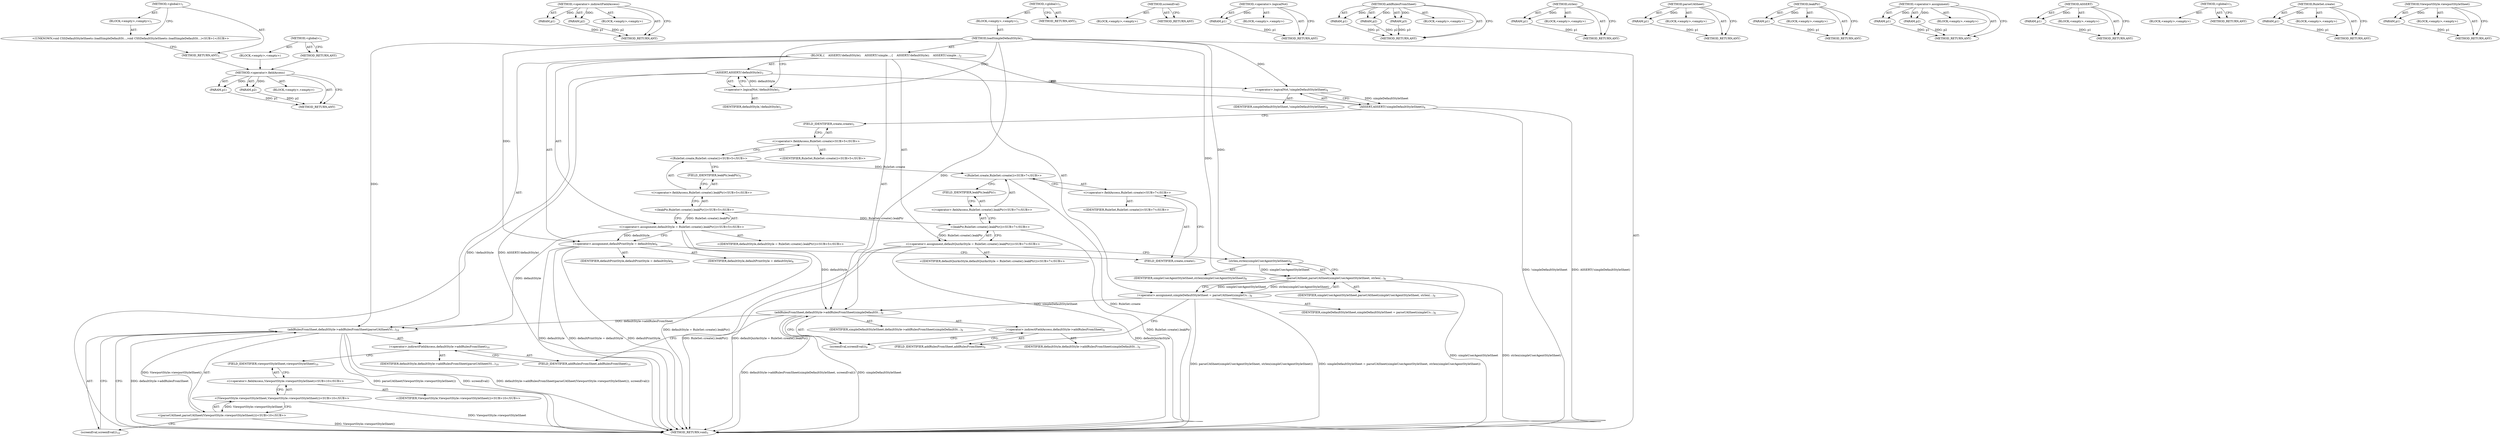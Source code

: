 digraph "&lt;global&gt;" {
vulnerable_93 [label=<(METHOD,&lt;operator&gt;.fieldAccess)>];
vulnerable_94 [label=<(PARAM,p1)>];
vulnerable_95 [label=<(PARAM,p2)>];
vulnerable_96 [label=<(BLOCK,&lt;empty&gt;,&lt;empty&gt;)>];
vulnerable_97 [label=<(METHOD_RETURN,ANY)>];
vulnerable_116 [label=<(METHOD,&lt;operator&gt;.indirectFieldAccess)>];
vulnerable_117 [label=<(PARAM,p1)>];
vulnerable_118 [label=<(PARAM,p2)>];
vulnerable_119 [label=<(BLOCK,&lt;empty&gt;,&lt;empty&gt;)>];
vulnerable_120 [label=<(METHOD_RETURN,ANY)>];
vulnerable_6 [label=<(METHOD,&lt;global&gt;)<SUB>1</SUB>>];
vulnerable_7 [label=<(BLOCK,&lt;empty&gt;,&lt;empty&gt;)<SUB>1</SUB>>];
vulnerable_8 [label=<(METHOD,loadSimpleDefaultStyle)<SUB>1</SUB>>];
vulnerable_9 [label=<(BLOCK,{
    ASSERT(!defaultStyle);
    ASSERT(!simple...,{
    ASSERT(!defaultStyle);
    ASSERT(!simple...)<SUB>2</SUB>>];
vulnerable_10 [label=<(ASSERT,ASSERT(!defaultStyle))<SUB>3</SUB>>];
vulnerable_11 [label=<(&lt;operator&gt;.logicalNot,!defaultStyle)<SUB>3</SUB>>];
vulnerable_12 [label=<(IDENTIFIER,defaultStyle,!defaultStyle)<SUB>3</SUB>>];
vulnerable_13 [label=<(ASSERT,ASSERT(!simpleDefaultStyleSheet))<SUB>4</SUB>>];
vulnerable_14 [label=<(&lt;operator&gt;.logicalNot,!simpleDefaultStyleSheet)<SUB>4</SUB>>];
vulnerable_15 [label=<(IDENTIFIER,simpleDefaultStyleSheet,!simpleDefaultStyleSheet)<SUB>4</SUB>>];
vulnerable_16 [label="<(&lt;operator&gt;.assignment,defaultStyle = RuleSet::create().leakPtr())<SUB>5</SUB>>"];
vulnerable_17 [label="<(IDENTIFIER,defaultStyle,defaultStyle = RuleSet::create().leakPtr())<SUB>5</SUB>>"];
vulnerable_18 [label="<(leakPtr,RuleSet::create().leakPtr())<SUB>5</SUB>>"];
vulnerable_19 [label="<(&lt;operator&gt;.fieldAccess,RuleSet::create().leakPtr)<SUB>5</SUB>>"];
vulnerable_20 [label="<(RuleSet.create,RuleSet::create())<SUB>5</SUB>>"];
vulnerable_21 [label="<(&lt;operator&gt;.fieldAccess,RuleSet::create)<SUB>5</SUB>>"];
vulnerable_22 [label="<(IDENTIFIER,RuleSet,RuleSet::create())<SUB>5</SUB>>"];
vulnerable_23 [label=<(FIELD_IDENTIFIER,create,create)<SUB>5</SUB>>];
vulnerable_24 [label=<(FIELD_IDENTIFIER,leakPtr,leakPtr)<SUB>5</SUB>>];
vulnerable_25 [label=<(&lt;operator&gt;.assignment,defaultPrintStyle = defaultStyle)<SUB>6</SUB>>];
vulnerable_26 [label=<(IDENTIFIER,defaultPrintStyle,defaultPrintStyle = defaultStyle)<SUB>6</SUB>>];
vulnerable_27 [label=<(IDENTIFIER,defaultStyle,defaultPrintStyle = defaultStyle)<SUB>6</SUB>>];
vulnerable_28 [label="<(&lt;operator&gt;.assignment,defaultQuirksStyle = RuleSet::create().leakPtr())<SUB>7</SUB>>"];
vulnerable_29 [label="<(IDENTIFIER,defaultQuirksStyle,defaultQuirksStyle = RuleSet::create().leakPtr())<SUB>7</SUB>>"];
vulnerable_30 [label="<(leakPtr,RuleSet::create().leakPtr())<SUB>7</SUB>>"];
vulnerable_31 [label="<(&lt;operator&gt;.fieldAccess,RuleSet::create().leakPtr)<SUB>7</SUB>>"];
vulnerable_32 [label="<(RuleSet.create,RuleSet::create())<SUB>7</SUB>>"];
vulnerable_33 [label="<(&lt;operator&gt;.fieldAccess,RuleSet::create)<SUB>7</SUB>>"];
vulnerable_34 [label="<(IDENTIFIER,RuleSet,RuleSet::create())<SUB>7</SUB>>"];
vulnerable_35 [label=<(FIELD_IDENTIFIER,create,create)<SUB>7</SUB>>];
vulnerable_36 [label=<(FIELD_IDENTIFIER,leakPtr,leakPtr)<SUB>7</SUB>>];
vulnerable_37 [label=<(&lt;operator&gt;.assignment,simpleDefaultStyleSheet = parseUASheet(simpleUs...)<SUB>8</SUB>>];
vulnerable_38 [label=<(IDENTIFIER,simpleDefaultStyleSheet,simpleDefaultStyleSheet = parseUASheet(simpleUs...)<SUB>8</SUB>>];
vulnerable_39 [label=<(parseUASheet,parseUASheet(simpleUserAgentStyleSheet, strlen(...)<SUB>8</SUB>>];
vulnerable_40 [label=<(IDENTIFIER,simpleUserAgentStyleSheet,parseUASheet(simpleUserAgentStyleSheet, strlen(...)<SUB>8</SUB>>];
vulnerable_41 [label=<(strlen,strlen(simpleUserAgentStyleSheet))<SUB>8</SUB>>];
vulnerable_42 [label=<(IDENTIFIER,simpleUserAgentStyleSheet,strlen(simpleUserAgentStyleSheet))<SUB>8</SUB>>];
vulnerable_43 [label=<(addRulesFromSheet,defaultStyle-&gt;addRulesFromSheet(simpleDefaultSt...)<SUB>9</SUB>>];
vulnerable_44 [label=<(&lt;operator&gt;.indirectFieldAccess,defaultStyle-&gt;addRulesFromSheet)<SUB>9</SUB>>];
vulnerable_45 [label=<(IDENTIFIER,defaultStyle,defaultStyle-&gt;addRulesFromSheet(simpleDefaultSt...)<SUB>9</SUB>>];
vulnerable_46 [label=<(FIELD_IDENTIFIER,addRulesFromSheet,addRulesFromSheet)<SUB>9</SUB>>];
vulnerable_47 [label=<(IDENTIFIER,simpleDefaultStyleSheet,defaultStyle-&gt;addRulesFromSheet(simpleDefaultSt...)<SUB>9</SUB>>];
vulnerable_48 [label=<(screenEval,screenEval())<SUB>9</SUB>>];
vulnerable_49 [label=<(addRulesFromSheet,defaultStyle-&gt;addRulesFromSheet(parseUASheet(Vi...)<SUB>10</SUB>>];
vulnerable_50 [label=<(&lt;operator&gt;.indirectFieldAccess,defaultStyle-&gt;addRulesFromSheet)<SUB>10</SUB>>];
vulnerable_51 [label=<(IDENTIFIER,defaultStyle,defaultStyle-&gt;addRulesFromSheet(parseUASheet(Vi...)<SUB>10</SUB>>];
vulnerable_52 [label=<(FIELD_IDENTIFIER,addRulesFromSheet,addRulesFromSheet)<SUB>10</SUB>>];
vulnerable_53 [label="<(parseUASheet,parseUASheet(ViewportStyle::viewportStyleSheet()))<SUB>10</SUB>>"];
vulnerable_54 [label="<(ViewportStyle.viewportStyleSheet,ViewportStyle::viewportStyleSheet())<SUB>10</SUB>>"];
vulnerable_55 [label="<(&lt;operator&gt;.fieldAccess,ViewportStyle::viewportStyleSheet)<SUB>10</SUB>>"];
vulnerable_56 [label="<(IDENTIFIER,ViewportStyle,ViewportStyle::viewportStyleSheet())<SUB>10</SUB>>"];
vulnerable_57 [label=<(FIELD_IDENTIFIER,viewportStyleSheet,viewportStyleSheet)<SUB>10</SUB>>];
vulnerable_58 [label=<(screenEval,screenEval())<SUB>10</SUB>>];
vulnerable_59 [label=<(METHOD_RETURN,void)<SUB>1</SUB>>];
vulnerable_61 [label=<(METHOD_RETURN,ANY)<SUB>1</SUB>>];
vulnerable_121 [label=<(METHOD,screenEval)>];
vulnerable_122 [label=<(BLOCK,&lt;empty&gt;,&lt;empty&gt;)>];
vulnerable_123 [label=<(METHOD_RETURN,ANY)>];
vulnerable_80 [label=<(METHOD,&lt;operator&gt;.logicalNot)>];
vulnerable_81 [label=<(PARAM,p1)>];
vulnerable_82 [label=<(BLOCK,&lt;empty&gt;,&lt;empty&gt;)>];
vulnerable_83 [label=<(METHOD_RETURN,ANY)>];
vulnerable_110 [label=<(METHOD,addRulesFromSheet)>];
vulnerable_111 [label=<(PARAM,p1)>];
vulnerable_112 [label=<(PARAM,p2)>];
vulnerable_113 [label=<(PARAM,p3)>];
vulnerable_114 [label=<(BLOCK,&lt;empty&gt;,&lt;empty&gt;)>];
vulnerable_115 [label=<(METHOD_RETURN,ANY)>];
vulnerable_106 [label=<(METHOD,strlen)>];
vulnerable_107 [label=<(PARAM,p1)>];
vulnerable_108 [label=<(BLOCK,&lt;empty&gt;,&lt;empty&gt;)>];
vulnerable_109 [label=<(METHOD_RETURN,ANY)>];
vulnerable_102 [label=<(METHOD,parseUASheet)>];
vulnerable_103 [label=<(PARAM,p1)>];
vulnerable_104 [label=<(BLOCK,&lt;empty&gt;,&lt;empty&gt;)>];
vulnerable_105 [label=<(METHOD_RETURN,ANY)>];
vulnerable_89 [label=<(METHOD,leakPtr)>];
vulnerable_90 [label=<(PARAM,p1)>];
vulnerable_91 [label=<(BLOCK,&lt;empty&gt;,&lt;empty&gt;)>];
vulnerable_92 [label=<(METHOD_RETURN,ANY)>];
vulnerable_84 [label=<(METHOD,&lt;operator&gt;.assignment)>];
vulnerable_85 [label=<(PARAM,p1)>];
vulnerable_86 [label=<(PARAM,p2)>];
vulnerable_87 [label=<(BLOCK,&lt;empty&gt;,&lt;empty&gt;)>];
vulnerable_88 [label=<(METHOD_RETURN,ANY)>];
vulnerable_76 [label=<(METHOD,ASSERT)>];
vulnerable_77 [label=<(PARAM,p1)>];
vulnerable_78 [label=<(BLOCK,&lt;empty&gt;,&lt;empty&gt;)>];
vulnerable_79 [label=<(METHOD_RETURN,ANY)>];
vulnerable_70 [label=<(METHOD,&lt;global&gt;)<SUB>1</SUB>>];
vulnerable_71 [label=<(BLOCK,&lt;empty&gt;,&lt;empty&gt;)>];
vulnerable_72 [label=<(METHOD_RETURN,ANY)>];
vulnerable_98 [label=<(METHOD,RuleSet.create)>];
vulnerable_99 [label=<(PARAM,p1)>];
vulnerable_100 [label=<(BLOCK,&lt;empty&gt;,&lt;empty&gt;)>];
vulnerable_101 [label=<(METHOD_RETURN,ANY)>];
vulnerable_124 [label=<(METHOD,ViewportStyle.viewportStyleSheet)>];
vulnerable_125 [label=<(PARAM,p1)>];
vulnerable_126 [label=<(BLOCK,&lt;empty&gt;,&lt;empty&gt;)>];
vulnerable_127 [label=<(METHOD_RETURN,ANY)>];
fixed_6 [label=<(METHOD,&lt;global&gt;)<SUB>1</SUB>>];
fixed_7 [label=<(BLOCK,&lt;empty&gt;,&lt;empty&gt;)<SUB>1</SUB>>];
fixed_8 [label="<(UNKNOWN,void CSSDefaultStyleSheets::loadSimpleDefaultSt...,void CSSDefaultStyleSheets::loadSimpleDefaultSt...)<SUB>1</SUB>>"];
fixed_9 [label=<(METHOD_RETURN,ANY)<SUB>1</SUB>>];
fixed_14 [label=<(METHOD,&lt;global&gt;)<SUB>1</SUB>>];
fixed_15 [label=<(BLOCK,&lt;empty&gt;,&lt;empty&gt;)>];
fixed_16 [label=<(METHOD_RETURN,ANY)>];
vulnerable_93 -> vulnerable_94  [key=0, label="AST: "];
vulnerable_93 -> vulnerable_94  [key=1, label="DDG: "];
vulnerable_93 -> vulnerable_96  [key=0, label="AST: "];
vulnerable_93 -> vulnerable_95  [key=0, label="AST: "];
vulnerable_93 -> vulnerable_95  [key=1, label="DDG: "];
vulnerable_93 -> vulnerable_97  [key=0, label="AST: "];
vulnerable_93 -> vulnerable_97  [key=1, label="CFG: "];
vulnerable_94 -> vulnerable_97  [key=0, label="DDG: p1"];
vulnerable_95 -> vulnerable_97  [key=0, label="DDG: p2"];
vulnerable_116 -> vulnerable_117  [key=0, label="AST: "];
vulnerable_116 -> vulnerable_117  [key=1, label="DDG: "];
vulnerable_116 -> vulnerable_119  [key=0, label="AST: "];
vulnerable_116 -> vulnerable_118  [key=0, label="AST: "];
vulnerable_116 -> vulnerable_118  [key=1, label="DDG: "];
vulnerable_116 -> vulnerable_120  [key=0, label="AST: "];
vulnerable_116 -> vulnerable_120  [key=1, label="CFG: "];
vulnerable_117 -> vulnerable_120  [key=0, label="DDG: p1"];
vulnerable_118 -> vulnerable_120  [key=0, label="DDG: p2"];
vulnerable_6 -> vulnerable_7  [key=0, label="AST: "];
vulnerable_6 -> vulnerable_61  [key=0, label="AST: "];
vulnerable_6 -> vulnerable_61  [key=1, label="CFG: "];
vulnerable_7 -> vulnerable_8  [key=0, label="AST: "];
vulnerable_8 -> vulnerable_9  [key=0, label="AST: "];
vulnerable_8 -> vulnerable_59  [key=0, label="AST: "];
vulnerable_8 -> vulnerable_11  [key=0, label="CFG: "];
vulnerable_8 -> vulnerable_11  [key=1, label="DDG: "];
vulnerable_8 -> vulnerable_25  [key=0, label="DDG: "];
vulnerable_8 -> vulnerable_43  [key=0, label="DDG: "];
vulnerable_8 -> vulnerable_49  [key=0, label="DDG: "];
vulnerable_8 -> vulnerable_14  [key=0, label="DDG: "];
vulnerable_8 -> vulnerable_39  [key=0, label="DDG: "];
vulnerable_8 -> vulnerable_41  [key=0, label="DDG: "];
vulnerable_9 -> vulnerable_10  [key=0, label="AST: "];
vulnerable_9 -> vulnerable_13  [key=0, label="AST: "];
vulnerable_9 -> vulnerable_16  [key=0, label="AST: "];
vulnerable_9 -> vulnerable_25  [key=0, label="AST: "];
vulnerable_9 -> vulnerable_28  [key=0, label="AST: "];
vulnerable_9 -> vulnerable_37  [key=0, label="AST: "];
vulnerable_9 -> vulnerable_43  [key=0, label="AST: "];
vulnerable_9 -> vulnerable_49  [key=0, label="AST: "];
vulnerable_10 -> vulnerable_11  [key=0, label="AST: "];
vulnerable_10 -> vulnerable_14  [key=0, label="CFG: "];
vulnerable_10 -> vulnerable_59  [key=0, label="DDG: !defaultStyle"];
vulnerable_10 -> vulnerable_59  [key=1, label="DDG: ASSERT(!defaultStyle)"];
vulnerable_11 -> vulnerable_12  [key=0, label="AST: "];
vulnerable_11 -> vulnerable_10  [key=0, label="CFG: "];
vulnerable_11 -> vulnerable_10  [key=1, label="DDG: defaultStyle"];
vulnerable_13 -> vulnerable_14  [key=0, label="AST: "];
vulnerable_13 -> vulnerable_23  [key=0, label="CFG: "];
vulnerable_13 -> vulnerable_59  [key=0, label="DDG: !simpleDefaultStyleSheet"];
vulnerable_13 -> vulnerable_59  [key=1, label="DDG: ASSERT(!simpleDefaultStyleSheet)"];
vulnerable_14 -> vulnerable_15  [key=0, label="AST: "];
vulnerable_14 -> vulnerable_13  [key=0, label="CFG: "];
vulnerable_14 -> vulnerable_13  [key=1, label="DDG: simpleDefaultStyleSheet"];
vulnerable_16 -> vulnerable_17  [key=0, label="AST: "];
vulnerable_16 -> vulnerable_18  [key=0, label="AST: "];
vulnerable_16 -> vulnerable_25  [key=0, label="CFG: "];
vulnerable_16 -> vulnerable_25  [key=1, label="DDG: defaultStyle"];
vulnerable_16 -> vulnerable_59  [key=0, label="DDG: defaultStyle = RuleSet::create().leakPtr()"];
vulnerable_16 -> vulnerable_43  [key=0, label="DDG: defaultStyle"];
vulnerable_16 -> vulnerable_49  [key=0, label="DDG: defaultStyle"];
vulnerable_18 -> vulnerable_19  [key=0, label="AST: "];
vulnerable_18 -> vulnerable_16  [key=0, label="CFG: "];
vulnerable_18 -> vulnerable_16  [key=1, label="DDG: RuleSet::create().leakPtr"];
vulnerable_18 -> vulnerable_30  [key=0, label="DDG: RuleSet::create().leakPtr"];
vulnerable_19 -> vulnerable_20  [key=0, label="AST: "];
vulnerable_19 -> vulnerable_24  [key=0, label="AST: "];
vulnerable_19 -> vulnerable_18  [key=0, label="CFG: "];
vulnerable_20 -> vulnerable_21  [key=0, label="AST: "];
vulnerable_20 -> vulnerable_24  [key=0, label="CFG: "];
vulnerable_20 -> vulnerable_32  [key=0, label="DDG: RuleSet::create"];
vulnerable_21 -> vulnerable_22  [key=0, label="AST: "];
vulnerable_21 -> vulnerable_23  [key=0, label="AST: "];
vulnerable_21 -> vulnerable_20  [key=0, label="CFG: "];
vulnerable_23 -> vulnerable_21  [key=0, label="CFG: "];
vulnerable_24 -> vulnerable_19  [key=0, label="CFG: "];
vulnerable_25 -> vulnerable_26  [key=0, label="AST: "];
vulnerable_25 -> vulnerable_27  [key=0, label="AST: "];
vulnerable_25 -> vulnerable_35  [key=0, label="CFG: "];
vulnerable_25 -> vulnerable_59  [key=0, label="DDG: defaultStyle"];
vulnerable_25 -> vulnerable_59  [key=1, label="DDG: defaultPrintStyle = defaultStyle"];
vulnerable_25 -> vulnerable_59  [key=2, label="DDG: defaultPrintStyle"];
vulnerable_28 -> vulnerable_29  [key=0, label="AST: "];
vulnerable_28 -> vulnerable_30  [key=0, label="AST: "];
vulnerable_28 -> vulnerable_41  [key=0, label="CFG: "];
vulnerable_28 -> vulnerable_59  [key=0, label="DDG: RuleSet::create().leakPtr()"];
vulnerable_28 -> vulnerable_59  [key=1, label="DDG: defaultQuirksStyle = RuleSet::create().leakPtr()"];
vulnerable_28 -> vulnerable_59  [key=2, label="DDG: defaultQuirksStyle"];
vulnerable_30 -> vulnerable_31  [key=0, label="AST: "];
vulnerable_30 -> vulnerable_28  [key=0, label="CFG: "];
vulnerable_30 -> vulnerable_28  [key=1, label="DDG: RuleSet::create().leakPtr"];
vulnerable_30 -> vulnerable_59  [key=0, label="DDG: RuleSet::create().leakPtr"];
vulnerable_31 -> vulnerable_32  [key=0, label="AST: "];
vulnerable_31 -> vulnerable_36  [key=0, label="AST: "];
vulnerable_31 -> vulnerable_30  [key=0, label="CFG: "];
vulnerable_32 -> vulnerable_33  [key=0, label="AST: "];
vulnerable_32 -> vulnerable_36  [key=0, label="CFG: "];
vulnerable_32 -> vulnerable_59  [key=0, label="DDG: RuleSet::create"];
vulnerable_33 -> vulnerable_34  [key=0, label="AST: "];
vulnerable_33 -> vulnerable_35  [key=0, label="AST: "];
vulnerable_33 -> vulnerable_32  [key=0, label="CFG: "];
vulnerable_35 -> vulnerable_33  [key=0, label="CFG: "];
vulnerable_36 -> vulnerable_31  [key=0, label="CFG: "];
vulnerable_37 -> vulnerable_38  [key=0, label="AST: "];
vulnerable_37 -> vulnerable_39  [key=0, label="AST: "];
vulnerable_37 -> vulnerable_46  [key=0, label="CFG: "];
vulnerable_37 -> vulnerable_59  [key=0, label="DDG: parseUASheet(simpleUserAgentStyleSheet, strlen(simpleUserAgentStyleSheet))"];
vulnerable_37 -> vulnerable_59  [key=1, label="DDG: simpleDefaultStyleSheet = parseUASheet(simpleUserAgentStyleSheet, strlen(simpleUserAgentStyleSheet))"];
vulnerable_37 -> vulnerable_43  [key=0, label="DDG: simpleDefaultStyleSheet"];
vulnerable_39 -> vulnerable_40  [key=0, label="AST: "];
vulnerable_39 -> vulnerable_41  [key=0, label="AST: "];
vulnerable_39 -> vulnerable_37  [key=0, label="CFG: "];
vulnerable_39 -> vulnerable_37  [key=1, label="DDG: simpleUserAgentStyleSheet"];
vulnerable_39 -> vulnerable_37  [key=2, label="DDG: strlen(simpleUserAgentStyleSheet)"];
vulnerable_39 -> vulnerable_59  [key=0, label="DDG: simpleUserAgentStyleSheet"];
vulnerable_39 -> vulnerable_59  [key=1, label="DDG: strlen(simpleUserAgentStyleSheet)"];
vulnerable_41 -> vulnerable_42  [key=0, label="AST: "];
vulnerable_41 -> vulnerable_39  [key=0, label="CFG: "];
vulnerable_41 -> vulnerable_39  [key=1, label="DDG: simpleUserAgentStyleSheet"];
vulnerable_43 -> vulnerable_44  [key=0, label="AST: "];
vulnerable_43 -> vulnerable_47  [key=0, label="AST: "];
vulnerable_43 -> vulnerable_48  [key=0, label="AST: "];
vulnerable_43 -> vulnerable_52  [key=0, label="CFG: "];
vulnerable_43 -> vulnerable_59  [key=0, label="DDG: simpleDefaultStyleSheet"];
vulnerable_43 -> vulnerable_59  [key=1, label="DDG: defaultStyle-&gt;addRulesFromSheet(simpleDefaultStyleSheet, screenEval())"];
vulnerable_43 -> vulnerable_49  [key=0, label="DDG: defaultStyle-&gt;addRulesFromSheet"];
vulnerable_44 -> vulnerable_45  [key=0, label="AST: "];
vulnerable_44 -> vulnerable_46  [key=0, label="AST: "];
vulnerable_44 -> vulnerable_48  [key=0, label="CFG: "];
vulnerable_46 -> vulnerable_44  [key=0, label="CFG: "];
vulnerable_48 -> vulnerable_43  [key=0, label="CFG: "];
vulnerable_49 -> vulnerable_50  [key=0, label="AST: "];
vulnerable_49 -> vulnerable_53  [key=0, label="AST: "];
vulnerable_49 -> vulnerable_58  [key=0, label="AST: "];
vulnerable_49 -> vulnerable_59  [key=0, label="CFG: "];
vulnerable_49 -> vulnerable_59  [key=1, label="DDG: defaultStyle-&gt;addRulesFromSheet"];
vulnerable_49 -> vulnerable_59  [key=2, label="DDG: parseUASheet(ViewportStyle::viewportStyleSheet())"];
vulnerable_49 -> vulnerable_59  [key=3, label="DDG: screenEval()"];
vulnerable_49 -> vulnerable_59  [key=4, label="DDG: defaultStyle-&gt;addRulesFromSheet(parseUASheet(ViewportStyle::viewportStyleSheet()), screenEval())"];
vulnerable_50 -> vulnerable_51  [key=0, label="AST: "];
vulnerable_50 -> vulnerable_52  [key=0, label="AST: "];
vulnerable_50 -> vulnerable_57  [key=0, label="CFG: "];
vulnerable_52 -> vulnerable_50  [key=0, label="CFG: "];
vulnerable_53 -> vulnerable_54  [key=0, label="AST: "];
vulnerable_53 -> vulnerable_58  [key=0, label="CFG: "];
vulnerable_53 -> vulnerable_59  [key=0, label="DDG: ViewportStyle::viewportStyleSheet()"];
vulnerable_53 -> vulnerable_49  [key=0, label="DDG: ViewportStyle::viewportStyleSheet()"];
vulnerable_54 -> vulnerable_55  [key=0, label="AST: "];
vulnerable_54 -> vulnerable_53  [key=0, label="CFG: "];
vulnerable_54 -> vulnerable_53  [key=1, label="DDG: ViewportStyle::viewportStyleSheet"];
vulnerable_54 -> vulnerable_59  [key=0, label="DDG: ViewportStyle::viewportStyleSheet"];
vulnerable_55 -> vulnerable_56  [key=0, label="AST: "];
vulnerable_55 -> vulnerable_57  [key=0, label="AST: "];
vulnerable_55 -> vulnerable_54  [key=0, label="CFG: "];
vulnerable_57 -> vulnerable_55  [key=0, label="CFG: "];
vulnerable_58 -> vulnerable_49  [key=0, label="CFG: "];
vulnerable_121 -> vulnerable_122  [key=0, label="AST: "];
vulnerable_121 -> vulnerable_123  [key=0, label="AST: "];
vulnerable_121 -> vulnerable_123  [key=1, label="CFG: "];
vulnerable_80 -> vulnerable_81  [key=0, label="AST: "];
vulnerable_80 -> vulnerable_81  [key=1, label="DDG: "];
vulnerable_80 -> vulnerable_82  [key=0, label="AST: "];
vulnerable_80 -> vulnerable_83  [key=0, label="AST: "];
vulnerable_80 -> vulnerable_83  [key=1, label="CFG: "];
vulnerable_81 -> vulnerable_83  [key=0, label="DDG: p1"];
vulnerable_110 -> vulnerable_111  [key=0, label="AST: "];
vulnerable_110 -> vulnerable_111  [key=1, label="DDG: "];
vulnerable_110 -> vulnerable_114  [key=0, label="AST: "];
vulnerable_110 -> vulnerable_112  [key=0, label="AST: "];
vulnerable_110 -> vulnerable_112  [key=1, label="DDG: "];
vulnerable_110 -> vulnerable_115  [key=0, label="AST: "];
vulnerable_110 -> vulnerable_115  [key=1, label="CFG: "];
vulnerable_110 -> vulnerable_113  [key=0, label="AST: "];
vulnerable_110 -> vulnerable_113  [key=1, label="DDG: "];
vulnerable_111 -> vulnerable_115  [key=0, label="DDG: p1"];
vulnerable_112 -> vulnerable_115  [key=0, label="DDG: p2"];
vulnerable_113 -> vulnerable_115  [key=0, label="DDG: p3"];
vulnerable_106 -> vulnerable_107  [key=0, label="AST: "];
vulnerable_106 -> vulnerable_107  [key=1, label="DDG: "];
vulnerable_106 -> vulnerable_108  [key=0, label="AST: "];
vulnerable_106 -> vulnerable_109  [key=0, label="AST: "];
vulnerable_106 -> vulnerable_109  [key=1, label="CFG: "];
vulnerable_107 -> vulnerable_109  [key=0, label="DDG: p1"];
vulnerable_102 -> vulnerable_103  [key=0, label="AST: "];
vulnerable_102 -> vulnerable_103  [key=1, label="DDG: "];
vulnerable_102 -> vulnerable_104  [key=0, label="AST: "];
vulnerable_102 -> vulnerable_105  [key=0, label="AST: "];
vulnerable_102 -> vulnerable_105  [key=1, label="CFG: "];
vulnerable_103 -> vulnerable_105  [key=0, label="DDG: p1"];
vulnerable_89 -> vulnerable_90  [key=0, label="AST: "];
vulnerable_89 -> vulnerable_90  [key=1, label="DDG: "];
vulnerable_89 -> vulnerable_91  [key=0, label="AST: "];
vulnerable_89 -> vulnerable_92  [key=0, label="AST: "];
vulnerable_89 -> vulnerable_92  [key=1, label="CFG: "];
vulnerable_90 -> vulnerable_92  [key=0, label="DDG: p1"];
vulnerable_84 -> vulnerable_85  [key=0, label="AST: "];
vulnerable_84 -> vulnerable_85  [key=1, label="DDG: "];
vulnerable_84 -> vulnerable_87  [key=0, label="AST: "];
vulnerable_84 -> vulnerable_86  [key=0, label="AST: "];
vulnerable_84 -> vulnerable_86  [key=1, label="DDG: "];
vulnerable_84 -> vulnerable_88  [key=0, label="AST: "];
vulnerable_84 -> vulnerable_88  [key=1, label="CFG: "];
vulnerable_85 -> vulnerable_88  [key=0, label="DDG: p1"];
vulnerable_86 -> vulnerable_88  [key=0, label="DDG: p2"];
vulnerable_76 -> vulnerable_77  [key=0, label="AST: "];
vulnerable_76 -> vulnerable_77  [key=1, label="DDG: "];
vulnerable_76 -> vulnerable_78  [key=0, label="AST: "];
vulnerable_76 -> vulnerable_79  [key=0, label="AST: "];
vulnerable_76 -> vulnerable_79  [key=1, label="CFG: "];
vulnerable_77 -> vulnerable_79  [key=0, label="DDG: p1"];
vulnerable_70 -> vulnerable_71  [key=0, label="AST: "];
vulnerable_70 -> vulnerable_72  [key=0, label="AST: "];
vulnerable_70 -> vulnerable_72  [key=1, label="CFG: "];
vulnerable_98 -> vulnerable_99  [key=0, label="AST: "];
vulnerable_98 -> vulnerable_99  [key=1, label="DDG: "];
vulnerable_98 -> vulnerable_100  [key=0, label="AST: "];
vulnerable_98 -> vulnerable_101  [key=0, label="AST: "];
vulnerable_98 -> vulnerable_101  [key=1, label="CFG: "];
vulnerable_99 -> vulnerable_101  [key=0, label="DDG: p1"];
vulnerable_124 -> vulnerable_125  [key=0, label="AST: "];
vulnerable_124 -> vulnerable_125  [key=1, label="DDG: "];
vulnerable_124 -> vulnerable_126  [key=0, label="AST: "];
vulnerable_124 -> vulnerable_127  [key=0, label="AST: "];
vulnerable_124 -> vulnerable_127  [key=1, label="CFG: "];
vulnerable_125 -> vulnerable_127  [key=0, label="DDG: p1"];
fixed_6 -> fixed_7  [key=0, label="AST: "];
fixed_6 -> fixed_9  [key=0, label="AST: "];
fixed_6 -> fixed_8  [key=0, label="CFG: "];
fixed_7 -> fixed_8  [key=0, label="AST: "];
fixed_8 -> fixed_9  [key=0, label="CFG: "];
fixed_9 -> vulnerable_93  [key=0];
fixed_14 -> fixed_15  [key=0, label="AST: "];
fixed_14 -> fixed_16  [key=0, label="AST: "];
fixed_14 -> fixed_16  [key=1, label="CFG: "];
fixed_15 -> vulnerable_93  [key=0];
fixed_16 -> vulnerable_93  [key=0];
}
